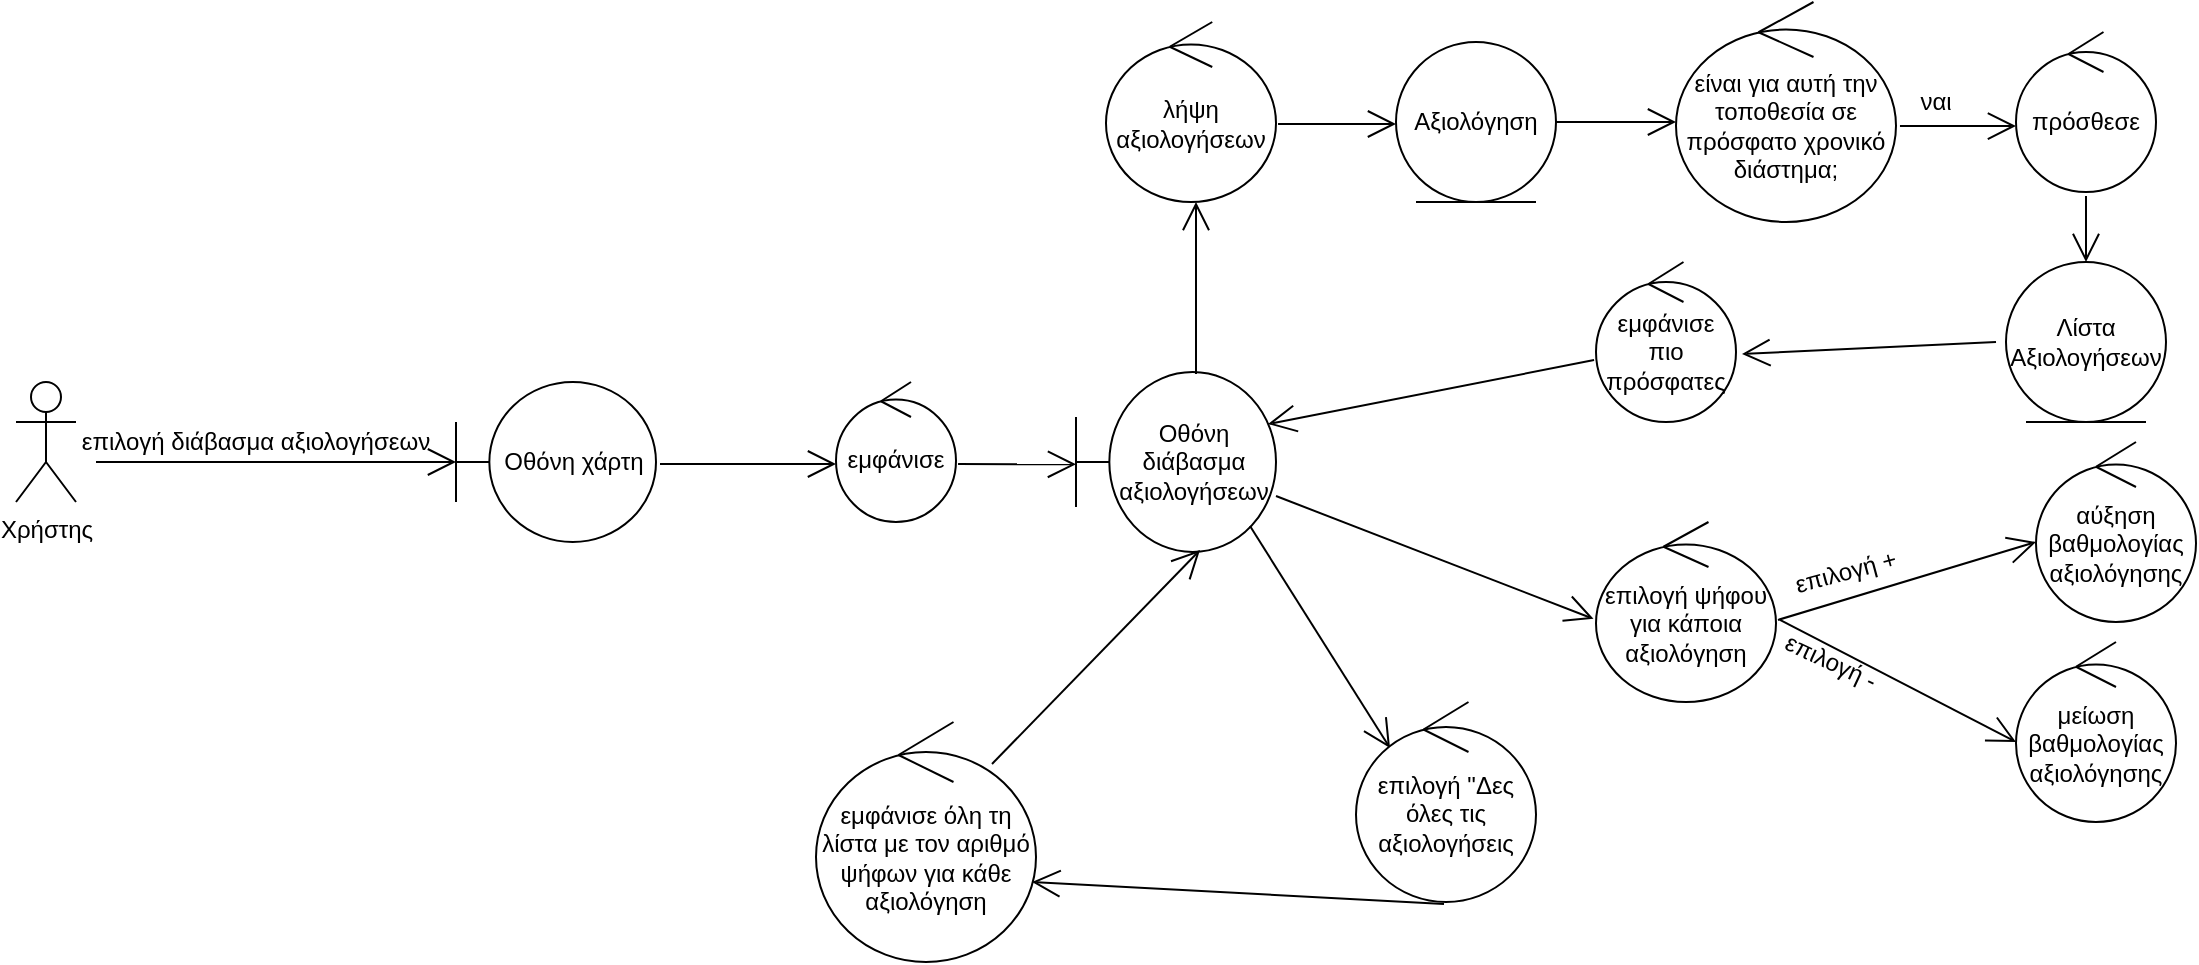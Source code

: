 <mxfile version="14.6.6" type="device"><diagram id="ALjl6HFWr2dcFu7uXi4j" name="Page-1"><mxGraphModel dx="868" dy="479" grid="1" gridSize="10" guides="1" tooltips="1" connect="1" arrows="1" fold="1" page="1" pageScale="1" pageWidth="1169" pageHeight="827" math="0" shadow="0"><root><mxCell id="0"/><mxCell id="1" parent="0"/><mxCell id="VPWwaNU3M8pjmvIMjZiO-1" value="Χρήστης" style="shape=umlActor;verticalLabelPosition=bottom;verticalAlign=top;html=1;outlineConnect=0;sketch=0;" vertex="1" parent="1"><mxGeometry x="30" y="210" width="30" height="60" as="geometry"/></mxCell><mxCell id="VPWwaNU3M8pjmvIMjZiO-2" value="" style="endArrow=open;endFill=1;endSize=12;html=1;" edge="1" parent="1"><mxGeometry width="160" relative="1" as="geometry"><mxPoint x="70" y="250" as="sourcePoint"/><mxPoint x="250" y="250" as="targetPoint"/></mxGeometry></mxCell><mxCell id="VPWwaNU3M8pjmvIMjZiO-3" value="Οθόνη χάρτη" style="shape=umlBoundary;whiteSpace=wrap;html=1;sketch=0;" vertex="1" parent="1"><mxGeometry x="250" y="210" width="100" height="80" as="geometry"/></mxCell><mxCell id="VPWwaNU3M8pjmvIMjZiO-9" value="επιλογή διάβασμα αξιολογήσεων" style="text;html=1;strokeColor=none;fillColor=none;align=center;verticalAlign=middle;whiteSpace=wrap;rounded=0;sketch=0;" vertex="1" parent="1"><mxGeometry x="60" y="230" width="180" height="20" as="geometry"/></mxCell><mxCell id="VPWwaNU3M8pjmvIMjZiO-12" value="" style="endArrow=open;endFill=1;endSize=12;html=1;exitX=1.02;exitY=0.513;exitDx=0;exitDy=0;exitPerimeter=0;" edge="1" parent="1" source="VPWwaNU3M8pjmvIMjZiO-3"><mxGeometry width="160" relative="1" as="geometry"><mxPoint x="360" y="160" as="sourcePoint"/><mxPoint x="440" y="251" as="targetPoint"/></mxGeometry></mxCell><mxCell id="VPWwaNU3M8pjmvIMjZiO-13" value="εμφάνισε" style="ellipse;shape=umlControl;whiteSpace=wrap;html=1;sketch=0;" vertex="1" parent="1"><mxGeometry x="440" y="210" width="60" height="70" as="geometry"/></mxCell><mxCell id="VPWwaNU3M8pjmvIMjZiO-14" value="Οθόνη διάβασμα αξιολογήσεων" style="shape=umlBoundary;whiteSpace=wrap;html=1;sketch=0;" vertex="1" parent="1"><mxGeometry x="560" y="205" width="100" height="90" as="geometry"/></mxCell><mxCell id="VPWwaNU3M8pjmvIMjZiO-15" value="" style="endArrow=open;endFill=1;endSize=12;html=1;exitX=1.017;exitY=0.586;exitDx=0;exitDy=0;exitPerimeter=0;entryX=0;entryY=0.513;entryDx=0;entryDy=0;entryPerimeter=0;" edge="1" parent="1" source="VPWwaNU3M8pjmvIMjZiO-13" target="VPWwaNU3M8pjmvIMjZiO-14"><mxGeometry width="160" relative="1" as="geometry"><mxPoint x="360" y="190" as="sourcePoint"/><mxPoint x="520" y="190" as="targetPoint"/></mxGeometry></mxCell><mxCell id="VPWwaNU3M8pjmvIMjZiO-38" value="" style="endArrow=open;endFill=1;endSize=12;html=1;exitX=0.6;exitY=0.011;exitDx=0;exitDy=0;exitPerimeter=0;" edge="1" parent="1" source="VPWwaNU3M8pjmvIMjZiO-14"><mxGeometry width="160" relative="1" as="geometry"><mxPoint x="490" y="130" as="sourcePoint"/><mxPoint x="620" y="120" as="targetPoint"/></mxGeometry></mxCell><mxCell id="VPWwaNU3M8pjmvIMjZiO-39" value="λήψη αξιολογήσεων" style="ellipse;shape=umlControl;whiteSpace=wrap;html=1;sketch=0;" vertex="1" parent="1"><mxGeometry x="575" y="30" width="85" height="90" as="geometry"/></mxCell><mxCell id="VPWwaNU3M8pjmvIMjZiO-40" value="" style="endArrow=open;endFill=1;endSize=12;html=1;exitX=1.012;exitY=0.567;exitDx=0;exitDy=0;exitPerimeter=0;" edge="1" parent="1" source="VPWwaNU3M8pjmvIMjZiO-39"><mxGeometry width="160" relative="1" as="geometry"><mxPoint x="490" y="70" as="sourcePoint"/><mxPoint x="720" y="81" as="targetPoint"/></mxGeometry></mxCell><mxCell id="VPWwaNU3M8pjmvIMjZiO-41" value="Αξιολόγηση" style="ellipse;shape=umlEntity;whiteSpace=wrap;html=1;sketch=0;" vertex="1" parent="1"><mxGeometry x="720" y="40" width="80" height="80" as="geometry"/></mxCell><mxCell id="VPWwaNU3M8pjmvIMjZiO-42" value="" style="endArrow=open;endFill=1;endSize=12;html=1;exitX=1;exitY=0.5;exitDx=0;exitDy=0;" edge="1" parent="1" source="VPWwaNU3M8pjmvIMjZiO-41"><mxGeometry width="160" relative="1" as="geometry"><mxPoint x="490" y="100" as="sourcePoint"/><mxPoint x="860" y="80" as="targetPoint"/></mxGeometry></mxCell><mxCell id="VPWwaNU3M8pjmvIMjZiO-43" value="είναι για αυτή την τοποθεσία σε πρόσφατο χρονικό διάστημα;" style="ellipse;shape=umlControl;whiteSpace=wrap;html=1;sketch=0;" vertex="1" parent="1"><mxGeometry x="860" y="20" width="110" height="110" as="geometry"/></mxCell><mxCell id="VPWwaNU3M8pjmvIMjZiO-44" value="" style="endArrow=open;endFill=1;endSize=12;html=1;exitX=1.018;exitY=0.564;exitDx=0;exitDy=0;exitPerimeter=0;" edge="1" parent="1" source="VPWwaNU3M8pjmvIMjZiO-43"><mxGeometry width="160" relative="1" as="geometry"><mxPoint x="790" y="130" as="sourcePoint"/><mxPoint x="1030" y="82" as="targetPoint"/></mxGeometry></mxCell><mxCell id="VPWwaNU3M8pjmvIMjZiO-45" value="ναι" style="text;html=1;strokeColor=none;fillColor=none;align=center;verticalAlign=middle;whiteSpace=wrap;rounded=0;sketch=0;" vertex="1" parent="1"><mxGeometry x="970" y="60" width="40" height="20" as="geometry"/></mxCell><mxCell id="VPWwaNU3M8pjmvIMjZiO-46" value="πρόσθεσε" style="ellipse;shape=umlControl;whiteSpace=wrap;html=1;sketch=0;" vertex="1" parent="1"><mxGeometry x="1030" y="35" width="70" height="80" as="geometry"/></mxCell><mxCell id="VPWwaNU3M8pjmvIMjZiO-47" value="" style="endArrow=open;endFill=1;endSize=12;html=1;exitX=0.5;exitY=1.025;exitDx=0;exitDy=0;exitPerimeter=0;" edge="1" parent="1" source="VPWwaNU3M8pjmvIMjZiO-46"><mxGeometry width="160" relative="1" as="geometry"><mxPoint x="790" y="130" as="sourcePoint"/><mxPoint x="1065" y="150" as="targetPoint"/></mxGeometry></mxCell><mxCell id="VPWwaNU3M8pjmvIMjZiO-48" value="Λίστα Αξιολογήσεων" style="ellipse;shape=umlEntity;whiteSpace=wrap;html=1;sketch=0;" vertex="1" parent="1"><mxGeometry x="1025" y="150" width="80" height="80" as="geometry"/></mxCell><mxCell id="VPWwaNU3M8pjmvIMjZiO-49" value="εμφάνισε πιο πρόσφατες" style="ellipse;shape=umlControl;whiteSpace=wrap;html=1;sketch=0;" vertex="1" parent="1"><mxGeometry x="820" y="150" width="70" height="80" as="geometry"/></mxCell><mxCell id="VPWwaNU3M8pjmvIMjZiO-52" value="" style="endArrow=open;endFill=1;endSize=12;html=1;targetPerimeterSpacing=0;entryX=1.043;entryY=0.575;entryDx=0;entryDy=0;entryPerimeter=0;" edge="1" parent="1" target="VPWwaNU3M8pjmvIMjZiO-49"><mxGeometry width="160" relative="1" as="geometry"><mxPoint x="1020" y="190" as="sourcePoint"/><mxPoint x="950" y="190" as="targetPoint"/></mxGeometry></mxCell><mxCell id="VPWwaNU3M8pjmvIMjZiO-53" value="" style="endArrow=open;endFill=1;endSize=12;html=1;targetPerimeterSpacing=0;exitX=0.87;exitY=0.856;exitDx=0;exitDy=0;exitPerimeter=0;entryX=0.189;entryY=0.23;entryDx=0;entryDy=0;entryPerimeter=0;" edge="1" parent="1" source="VPWwaNU3M8pjmvIMjZiO-14" target="VPWwaNU3M8pjmvIMjZiO-54"><mxGeometry width="160" relative="1" as="geometry"><mxPoint x="790" y="190" as="sourcePoint"/><mxPoint x="700" y="300" as="targetPoint"/></mxGeometry></mxCell><mxCell id="VPWwaNU3M8pjmvIMjZiO-54" value="επιλογή &quot;Δες όλες τις αξιολογήσεις" style="ellipse;shape=umlControl;whiteSpace=wrap;html=1;sketch=0;" vertex="1" parent="1"><mxGeometry x="700" y="370" width="90" height="100" as="geometry"/></mxCell><mxCell id="VPWwaNU3M8pjmvIMjZiO-57" value="" style="endArrow=open;endFill=1;endSize=12;html=1;targetPerimeterSpacing=0;exitX=0.489;exitY=1.01;exitDx=0;exitDy=0;exitPerimeter=0;entryX=0.982;entryY=0.667;entryDx=0;entryDy=0;entryPerimeter=0;" edge="1" parent="1" source="VPWwaNU3M8pjmvIMjZiO-54" target="VPWwaNU3M8pjmvIMjZiO-58"><mxGeometry width="160" relative="1" as="geometry"><mxPoint x="840" y="360" as="sourcePoint"/><mxPoint x="830" y="380" as="targetPoint"/></mxGeometry></mxCell><mxCell id="VPWwaNU3M8pjmvIMjZiO-58" value="εμφάνισε όλη τη λίστα με τον αριθμό ψήφων για κάθε αξιολόγηση" style="ellipse;shape=umlControl;whiteSpace=wrap;html=1;sketch=0;" vertex="1" parent="1"><mxGeometry x="430" y="380" width="110" height="120" as="geometry"/></mxCell><mxCell id="VPWwaNU3M8pjmvIMjZiO-60" value="" style="endArrow=open;endFill=1;endSize=12;html=1;targetPerimeterSpacing=0;exitX=0.8;exitY=0.175;exitDx=0;exitDy=0;exitPerimeter=0;entryX=0.62;entryY=0.989;entryDx=0;entryDy=0;entryPerimeter=0;" edge="1" parent="1" source="VPWwaNU3M8pjmvIMjZiO-58" target="VPWwaNU3M8pjmvIMjZiO-14"><mxGeometry width="160" relative="1" as="geometry"><mxPoint x="630" y="370" as="sourcePoint"/><mxPoint x="790" y="370" as="targetPoint"/></mxGeometry></mxCell><mxCell id="VPWwaNU3M8pjmvIMjZiO-61" value="" style="endArrow=open;endFill=1;endSize=12;html=1;targetPerimeterSpacing=0;exitX=-0.014;exitY=0.613;exitDx=0;exitDy=0;exitPerimeter=0;entryX=0.96;entryY=0.289;entryDx=0;entryDy=0;entryPerimeter=0;" edge="1" parent="1" source="VPWwaNU3M8pjmvIMjZiO-49" target="VPWwaNU3M8pjmvIMjZiO-14"><mxGeometry width="160" relative="1" as="geometry"><mxPoint x="630" y="280" as="sourcePoint"/><mxPoint x="790" y="280" as="targetPoint"/></mxGeometry></mxCell><mxCell id="VPWwaNU3M8pjmvIMjZiO-62" value="" style="endArrow=open;endFill=1;endSize=12;html=1;targetPerimeterSpacing=0;exitX=1;exitY=0.689;exitDx=0;exitDy=0;exitPerimeter=0;entryX=-0.014;entryY=0.538;entryDx=0;entryDy=0;entryPerimeter=0;" edge="1" parent="1" source="VPWwaNU3M8pjmvIMjZiO-14" target="VPWwaNU3M8pjmvIMjZiO-63"><mxGeometry width="160" relative="1" as="geometry"><mxPoint x="630" y="280" as="sourcePoint"/><mxPoint x="800" y="300" as="targetPoint"/></mxGeometry></mxCell><mxCell id="VPWwaNU3M8pjmvIMjZiO-63" value="επιλογή ψήφου για κάποια αξιολόγηση" style="ellipse;shape=umlControl;whiteSpace=wrap;html=1;sketch=0;" vertex="1" parent="1"><mxGeometry x="820" y="280" width="90" height="90" as="geometry"/></mxCell><mxCell id="VPWwaNU3M8pjmvIMjZiO-67" value="" style="endArrow=open;endFill=1;endSize=12;html=1;targetPerimeterSpacing=0;exitX=1.011;exitY=0.544;exitDx=0;exitDy=0;exitPerimeter=0;" edge="1" parent="1" source="VPWwaNU3M8pjmvIMjZiO-63"><mxGeometry width="160" relative="1" as="geometry"><mxPoint x="630" y="310" as="sourcePoint"/><mxPoint x="1040" y="290" as="targetPoint"/></mxGeometry></mxCell><mxCell id="VPWwaNU3M8pjmvIMjZiO-68" value="επιλογή +" style="text;html=1;strokeColor=none;fillColor=none;align=center;verticalAlign=middle;whiteSpace=wrap;rounded=0;sketch=0;rotation=-15;" vertex="1" parent="1"><mxGeometry x="910" y="295" width="70" height="20" as="geometry"/></mxCell><mxCell id="VPWwaNU3M8pjmvIMjZiO-69" value="" style="endArrow=open;endFill=1;endSize=12;html=1;targetPerimeterSpacing=0;exitX=1.022;exitY=0.544;exitDx=0;exitDy=0;exitPerimeter=0;" edge="1" parent="1" source="VPWwaNU3M8pjmvIMjZiO-63"><mxGeometry width="160" relative="1" as="geometry"><mxPoint x="630" y="310" as="sourcePoint"/><mxPoint x="1030" y="390" as="targetPoint"/></mxGeometry></mxCell><mxCell id="VPWwaNU3M8pjmvIMjZiO-70" value="επιλογή -" style="text;html=1;strokeColor=none;fillColor=none;align=center;verticalAlign=middle;whiteSpace=wrap;rounded=0;sketch=0;rotation=25;" vertex="1" parent="1"><mxGeometry x="905" y="340" width="65" height="20" as="geometry"/></mxCell><mxCell id="VPWwaNU3M8pjmvIMjZiO-71" value="αύξηση βαθμολογίας αξιολόγησης" style="ellipse;shape=umlControl;whiteSpace=wrap;html=1;sketch=0;" vertex="1" parent="1"><mxGeometry x="1040" y="240" width="80" height="90" as="geometry"/></mxCell><mxCell id="VPWwaNU3M8pjmvIMjZiO-72" value="μείωση βαθμολογίας αξιολόγησης" style="ellipse;shape=umlControl;whiteSpace=wrap;html=1;sketch=0;" vertex="1" parent="1"><mxGeometry x="1030" y="340" width="80" height="90" as="geometry"/></mxCell></root></mxGraphModel></diagram></mxfile>